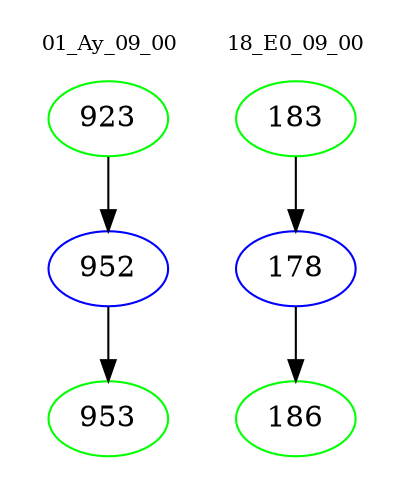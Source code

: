 digraph{
subgraph cluster_0 {
color = white
label = "01_Ay_09_00";
fontsize=10;
T0_923 [label="923", color="green"]
T0_923 -> T0_952 [color="black"]
T0_952 [label="952", color="blue"]
T0_952 -> T0_953 [color="black"]
T0_953 [label="953", color="green"]
}
subgraph cluster_1 {
color = white
label = "18_E0_09_00";
fontsize=10;
T1_183 [label="183", color="green"]
T1_183 -> T1_178 [color="black"]
T1_178 [label="178", color="blue"]
T1_178 -> T1_186 [color="black"]
T1_186 [label="186", color="green"]
}
}
